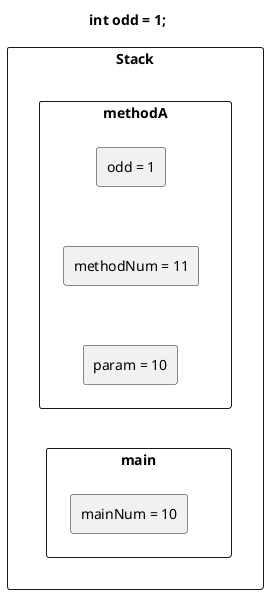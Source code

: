 @startuml

title int odd = 1;

rectangle "Stack" {
	rectangle "methodA" {
		rectangle "odd = 1" as result
		rectangle "methodNum = 11" as methodNum
		rectangle "param = 10" as param

		result -[hidden]down- methodNum
		methodNum -[hidden]down- param
	}
	rectangle "main" {
		rectangle "mainNum = 10" as mainNum
	}

	methodA -[hidden]d-main
	param -[hidden]d- mainNum
}


@enduml